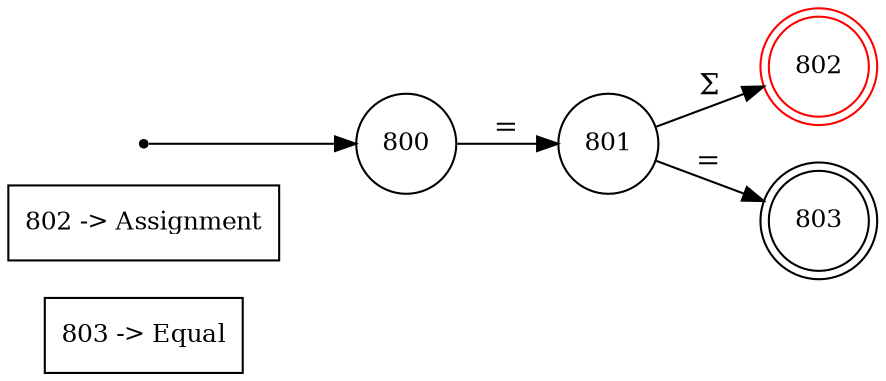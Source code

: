 digraph finite_state_machine {
	rankdir=LR;
	size="8,5"

	node [shape = rectangle, label="803 -> Equal", fontsize=12] token803;
	node [shape = rectangle, label="802 -> Assignment", fontsize=12] token802;

	node [shape = circle, label="800", fontsize=12, color=black] 800;
	node [shape = circle, label="801", fontsize=12, color=black] 801;
	node [shape = doublecircle, label="802", fontsize=12, color=red] 802;
	node [shape = doublecircle, label="803", fontsize=12, color=black] 803;

	node [shape = point, color=black] q0;
	q0	->	800;

	801	->	803	[ label = "=" ];
	800	->	801	[ label = "=" ];
	801	->	802	[ label = "Σ" ];
}

